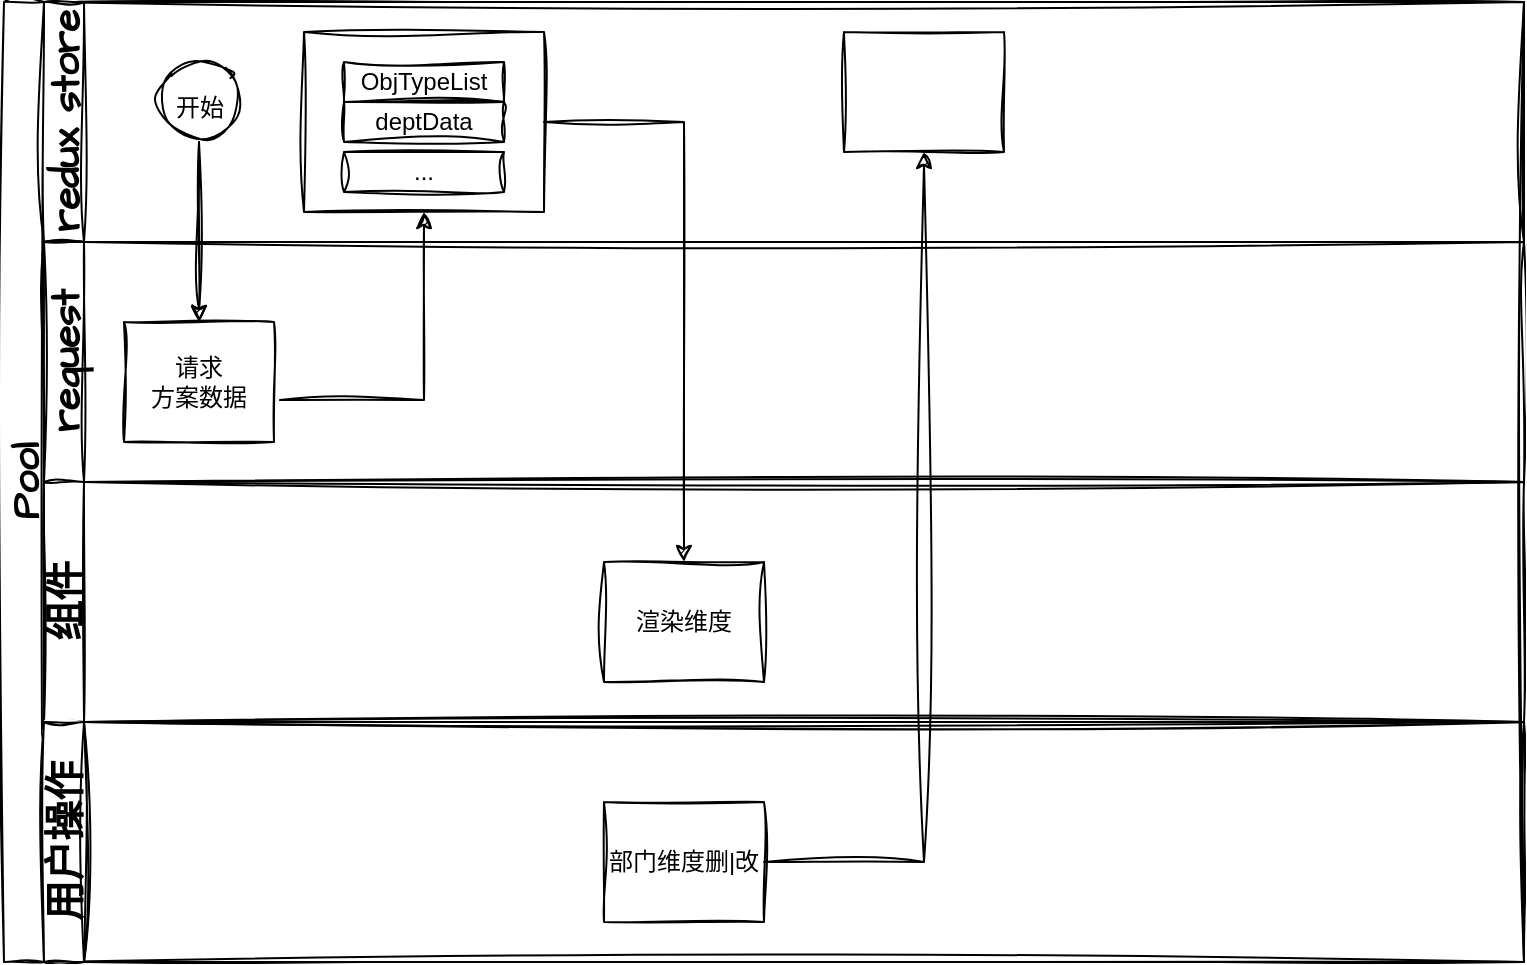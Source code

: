 <mxfile version="21.2.2" type="github" pages="2">
  <diagram id="prtHgNgQTEPvFCAcTncT" name="Page-1">
    <mxGraphModel dx="954" dy="537" grid="1" gridSize="10" guides="1" tooltips="1" connect="1" arrows="1" fold="1" page="1" pageScale="1" pageWidth="827" pageHeight="1169" math="0" shadow="0">
      <root>
        <mxCell id="0" />
        <mxCell id="1" parent="0" />
        <mxCell id="o4_2ZhEMk7QJLGMqmEKo-33" value="Pool" style="swimlane;html=1;childLayout=stackLayout;resizeParent=1;resizeParentMax=0;horizontal=0;startSize=20;horizontalStack=0;sketch=1;hachureGap=4;jiggle=2;curveFitting=1;fontFamily=Architects Daughter;fontSource=https%3A%2F%2Ffonts.googleapis.com%2Fcss%3Ffamily%3DArchitects%2BDaughter;fontSize=20;" vertex="1" parent="1">
          <mxGeometry x="20" y="20" width="760" height="480" as="geometry" />
        </mxCell>
        <mxCell id="o4_2ZhEMk7QJLGMqmEKo-38" value="" style="swimlane;html=1;startSize=20;horizontal=0;hachureGap=4;fontFamily=Architects Daughter;fontSource=https%3A%2F%2Ffonts.googleapis.com%2Fcss%3Ffamily%3DArchitects%2BDaughter;fontSize=20;swimlaneFillColor=none;swimlaneLine=0;" vertex="1" parent="o4_2ZhEMk7QJLGMqmEKo-33">
          <mxGeometry x="20" width="740" height="120" as="geometry" />
        </mxCell>
        <mxCell id="o4_2ZhEMk7QJLGMqmEKo-40" value="&lt;font style=&quot;font-size: 12px;&quot;&gt;开始&lt;/font&gt;" style="ellipse;whiteSpace=wrap;html=1;sketch=1;hachureGap=4;jiggle=2;curveFitting=1;fontFamily=Architects Daughter;fontSource=https%3A%2F%2Ffonts.googleapis.com%2Fcss%3Ffamily%3DArchitects%2BDaughter;fontSize=20;" vertex="1" parent="o4_2ZhEMk7QJLGMqmEKo-38">
          <mxGeometry x="57.5" y="30" width="40" height="40" as="geometry" />
        </mxCell>
        <mxCell id="o4_2ZhEMk7QJLGMqmEKo-57" value="ObjTypeList" style="rounded=0;whiteSpace=wrap;html=1;fontFamily=Helvetica;fontSize=12;fontColor=#000000;align=center;sketch=1;hachureGap=4;jiggle=2;curveFitting=1;fontSource=https%3A%2F%2Ffonts.googleapis.com%2Fcss%3Ffamily%3DArchitects%2BDaughter;" vertex="1" parent="o4_2ZhEMk7QJLGMqmEKo-38">
          <mxGeometry x="150" y="30" width="80" height="20" as="geometry" />
        </mxCell>
        <mxCell id="o4_2ZhEMk7QJLGMqmEKo-74" value="" style="group" vertex="1" connectable="0" parent="o4_2ZhEMk7QJLGMqmEKo-38">
          <mxGeometry x="150" y="15" width="120" height="90" as="geometry" />
        </mxCell>
        <mxCell id="o4_2ZhEMk7QJLGMqmEKo-61" value="deptData" style="rounded=0;whiteSpace=wrap;html=1;fontFamily=Helvetica;fontSize=12;fontColor=#000000;align=center;sketch=1;hachureGap=4;jiggle=2;curveFitting=1;fontSource=https%3A%2F%2Ffonts.googleapis.com%2Fcss%3Ffamily%3DArchitects%2BDaughter;" vertex="1" parent="o4_2ZhEMk7QJLGMqmEKo-74">
          <mxGeometry y="35" width="80" height="20" as="geometry" />
        </mxCell>
        <mxCell id="o4_2ZhEMk7QJLGMqmEKo-71" value="..." style="rounded=0;whiteSpace=wrap;html=1;fontFamily=Helvetica;fontSize=12;fontColor=#000000;align=center;sketch=1;hachureGap=4;jiggle=2;curveFitting=1;fontSource=https%3A%2F%2Ffonts.googleapis.com%2Fcss%3Ffamily%3DArchitects%2BDaughter;" vertex="1" parent="o4_2ZhEMk7QJLGMqmEKo-74">
          <mxGeometry y="60" width="80" height="20" as="geometry" />
        </mxCell>
        <mxCell id="o4_2ZhEMk7QJLGMqmEKo-73" value="" style="rounded=0;whiteSpace=wrap;html=1;sketch=1;hachureGap=4;jiggle=2;curveFitting=1;fontFamily=Architects Daughter;fontSource=https%3A%2F%2Ffonts.googleapis.com%2Fcss%3Ffamily%3DArchitects%2BDaughter;fontSize=20;fillColor=none;" vertex="1" parent="o4_2ZhEMk7QJLGMqmEKo-74">
          <mxGeometry x="-20" width="120" height="90" as="geometry" />
        </mxCell>
        <mxCell id="o4_2ZhEMk7QJLGMqmEKo-77" value="redux store" style="swimlane;html=1;startSize=20;horizontal=0;sketch=1;hachureGap=4;jiggle=2;curveFitting=1;fontFamily=Architects Daughter;fontSource=https%3A%2F%2Ffonts.googleapis.com%2Fcss%3Ffamily%3DArchitects%2BDaughter;fontSize=20;" vertex="1" parent="o4_2ZhEMk7QJLGMqmEKo-38">
          <mxGeometry width="740" height="120" as="geometry" />
        </mxCell>
        <mxCell id="o4_2ZhEMk7QJLGMqmEKo-85" value="" style="rounded=0;whiteSpace=wrap;html=1;fontFamily=Helvetica;fontSize=12;fontColor=#000000;align=center;sketch=1;hachureGap=4;jiggle=2;curveFitting=1;fontSource=https%3A%2F%2Ffonts.googleapis.com%2Fcss%3Ffamily%3DArchitects%2BDaughter;" vertex="1" parent="o4_2ZhEMk7QJLGMqmEKo-77">
          <mxGeometry x="400" y="15" width="80" height="60" as="geometry" />
        </mxCell>
        <mxCell id="o4_2ZhEMk7QJLGMqmEKo-45" value="request" style="swimlane;html=1;startSize=20;horizontal=0;sketch=1;hachureGap=4;jiggle=2;curveFitting=1;fontFamily=Architects Daughter;fontSource=https%3A%2F%2Ffonts.googleapis.com%2Fcss%3Ffamily%3DArchitects%2BDaughter;fontSize=20;" vertex="1" parent="o4_2ZhEMk7QJLGMqmEKo-33">
          <mxGeometry x="20" y="120" width="740" height="120" as="geometry" />
        </mxCell>
        <mxCell id="o4_2ZhEMk7QJLGMqmEKo-41" value="请求&lt;br&gt;方案数据" style="rounded=0;whiteSpace=wrap;html=1;fontFamily=Helvetica;fontSize=12;fontColor=#000000;align=center;sketch=1;hachureGap=4;jiggle=2;curveFitting=1;fontSource=https%3A%2F%2Ffonts.googleapis.com%2Fcss%3Ffamily%3DArchitects%2BDaughter;" vertex="1" parent="o4_2ZhEMk7QJLGMqmEKo-45">
          <mxGeometry x="40" y="40" width="75" height="60" as="geometry" />
        </mxCell>
        <mxCell id="o4_2ZhEMk7QJLGMqmEKo-81" value="组件" style="swimlane;html=1;startSize=20;horizontal=0;sketch=1;hachureGap=4;jiggle=2;curveFitting=1;fontFamily=Architects Daughter;fontSource=https%3A%2F%2Ffonts.googleapis.com%2Fcss%3Ffamily%3DArchitects%2BDaughter;fontSize=20;" vertex="1" parent="o4_2ZhEMk7QJLGMqmEKo-33">
          <mxGeometry x="20" y="240" width="740" height="120" as="geometry" />
        </mxCell>
        <mxCell id="o4_2ZhEMk7QJLGMqmEKo-82" value="渲染维度&lt;br&gt;" style="rounded=0;whiteSpace=wrap;html=1;fontFamily=Helvetica;fontSize=12;fontColor=#000000;align=center;sketch=1;hachureGap=4;jiggle=2;curveFitting=1;fontSource=https%3A%2F%2Ffonts.googleapis.com%2Fcss%3Ffamily%3DArchitects%2BDaughter;" vertex="1" parent="o4_2ZhEMk7QJLGMqmEKo-81">
          <mxGeometry x="280" y="40" width="80" height="60" as="geometry" />
        </mxCell>
        <mxCell id="o4_2ZhEMk7QJLGMqmEKo-49" value="组件" style="swimlane;html=1;startSize=20;horizontal=0;sketch=1;hachureGap=4;jiggle=2;curveFitting=1;fontFamily=Architects Daughter;fontSource=https%3A%2F%2Ffonts.googleapis.com%2Fcss%3Ffamily%3DArchitects%2BDaughter;fontSize=20;" vertex="1" parent="o4_2ZhEMk7QJLGMqmEKo-33">
          <mxGeometry x="20" y="360" width="740" height="120" as="geometry" />
        </mxCell>
        <mxCell id="o4_2ZhEMk7QJLGMqmEKo-39" value="" style="edgeStyle=orthogonalEdgeStyle;rounded=0;orthogonalLoop=1;jettySize=auto;html=1;sketch=1;hachureGap=4;jiggle=2;curveFitting=1;fontFamily=Architects Daughter;fontSource=https%3A%2F%2Ffonts.googleapis.com%2Fcss%3Ffamily%3DArchitects%2BDaughter;fontSize=16;" edge="1" parent="o4_2ZhEMk7QJLGMqmEKo-33" source="o4_2ZhEMk7QJLGMqmEKo-40" target="o4_2ZhEMk7QJLGMqmEKo-41">
          <mxGeometry relative="1" as="geometry" />
        </mxCell>
        <mxCell id="o4_2ZhEMk7QJLGMqmEKo-55" value="" style="edgeStyle=orthogonalEdgeStyle;rounded=0;sketch=1;hachureGap=4;jiggle=2;curveFitting=1;orthogonalLoop=1;jettySize=auto;html=1;fontFamily=Architects Daughter;fontSource=https%3A%2F%2Ffonts.googleapis.com%2Fcss%3Ffamily%3DArchitects%2BDaughter;fontSize=16;" edge="1" parent="o4_2ZhEMk7QJLGMqmEKo-33" source="o4_2ZhEMk7QJLGMqmEKo-40" target="o4_2ZhEMk7QJLGMqmEKo-41">
          <mxGeometry relative="1" as="geometry" />
        </mxCell>
        <mxCell id="o4_2ZhEMk7QJLGMqmEKo-76" value="" style="endArrow=classic;html=1;rounded=0;sketch=1;hachureGap=4;jiggle=2;curveFitting=1;fontFamily=Architects Daughter;fontSource=https%3A%2F%2Ffonts.googleapis.com%2Fcss%3Ffamily%3DArchitects%2BDaughter;fontSize=16;exitX=1.04;exitY=0.65;exitDx=0;exitDy=0;exitPerimeter=0;entryX=0.5;entryY=1;entryDx=0;entryDy=0;" edge="1" parent="o4_2ZhEMk7QJLGMqmEKo-33" source="o4_2ZhEMk7QJLGMqmEKo-41" target="o4_2ZhEMk7QJLGMqmEKo-73">
          <mxGeometry width="50" height="50" relative="1" as="geometry">
            <mxPoint x="270" y="220" as="sourcePoint" />
            <mxPoint x="320" y="170" as="targetPoint" />
            <Array as="points">
              <mxPoint x="210" y="199" />
            </Array>
          </mxGeometry>
        </mxCell>
        <mxCell id="o4_2ZhEMk7QJLGMqmEKo-83" value="" style="endArrow=classic;html=1;rounded=0;sketch=1;hachureGap=4;jiggle=2;curveFitting=1;fontFamily=Architects Daughter;fontSource=https%3A%2F%2Ffonts.googleapis.com%2Fcss%3Ffamily%3DArchitects%2BDaughter;fontSize=16;exitX=1;exitY=0.5;exitDx=0;exitDy=0;entryX=0.5;entryY=0;entryDx=0;entryDy=0;" edge="1" parent="o4_2ZhEMk7QJLGMqmEKo-33" source="o4_2ZhEMk7QJLGMqmEKo-73" target="o4_2ZhEMk7QJLGMqmEKo-82">
          <mxGeometry width="50" height="50" relative="1" as="geometry">
            <mxPoint x="148" y="209" as="sourcePoint" />
            <mxPoint x="220" y="115" as="targetPoint" />
            <Array as="points">
              <mxPoint x="340" y="60" />
            </Array>
          </mxGeometry>
        </mxCell>
        <mxCell id="o4_2ZhEMk7QJLGMqmEKo-79" value="用户操作" style="swimlane;html=1;startSize=20;horizontal=0;sketch=1;hachureGap=4;jiggle=2;curveFitting=1;fontFamily=Architects Daughter;fontSource=https%3A%2F%2Ffonts.googleapis.com%2Fcss%3Ffamily%3DArchitects%2BDaughter;fontSize=20;" vertex="1" parent="1">
          <mxGeometry x="40" y="380" width="740" height="120" as="geometry" />
        </mxCell>
        <mxCell id="o4_2ZhEMk7QJLGMqmEKo-84" value="部门维度删|改" style="rounded=0;whiteSpace=wrap;html=1;fontFamily=Helvetica;fontSize=12;fontColor=#000000;align=center;sketch=1;hachureGap=4;jiggle=2;curveFitting=1;fontSource=https%3A%2F%2Ffonts.googleapis.com%2Fcss%3Ffamily%3DArchitects%2BDaughter;" vertex="1" parent="o4_2ZhEMk7QJLGMqmEKo-79">
          <mxGeometry x="280" y="40" width="80" height="60" as="geometry" />
        </mxCell>
        <mxCell id="o4_2ZhEMk7QJLGMqmEKo-86" value="" style="endArrow=classic;html=1;rounded=0;sketch=1;hachureGap=4;jiggle=2;curveFitting=1;fontFamily=Architects Daughter;fontSource=https%3A%2F%2Ffonts.googleapis.com%2Fcss%3Ffamily%3DArchitects%2BDaughter;fontSize=16;exitX=1;exitY=0.5;exitDx=0;exitDy=0;entryX=0.5;entryY=1;entryDx=0;entryDy=0;" edge="1" parent="1" source="o4_2ZhEMk7QJLGMqmEKo-84" target="o4_2ZhEMk7QJLGMqmEKo-85">
          <mxGeometry width="50" height="50" relative="1" as="geometry">
            <mxPoint x="300" y="90" as="sourcePoint" />
            <mxPoint x="370" y="310" as="targetPoint" />
            <Array as="points">
              <mxPoint x="480" y="450" />
            </Array>
          </mxGeometry>
        </mxCell>
      </root>
    </mxGraphModel>
  </diagram>
  <diagram id="mqfFdGKMs7hkD2UgRlGG" name="第 2 页">
    <mxGraphModel dx="1434" dy="830" grid="1" gridSize="10" guides="1" tooltips="1" connect="1" arrows="1" fold="1" page="1" pageScale="1" pageWidth="827" pageHeight="1169" math="0" shadow="0">
      <root>
        <mxCell id="0" />
        <mxCell id="1" parent="0" />
      </root>
    </mxGraphModel>
  </diagram>
</mxfile>
